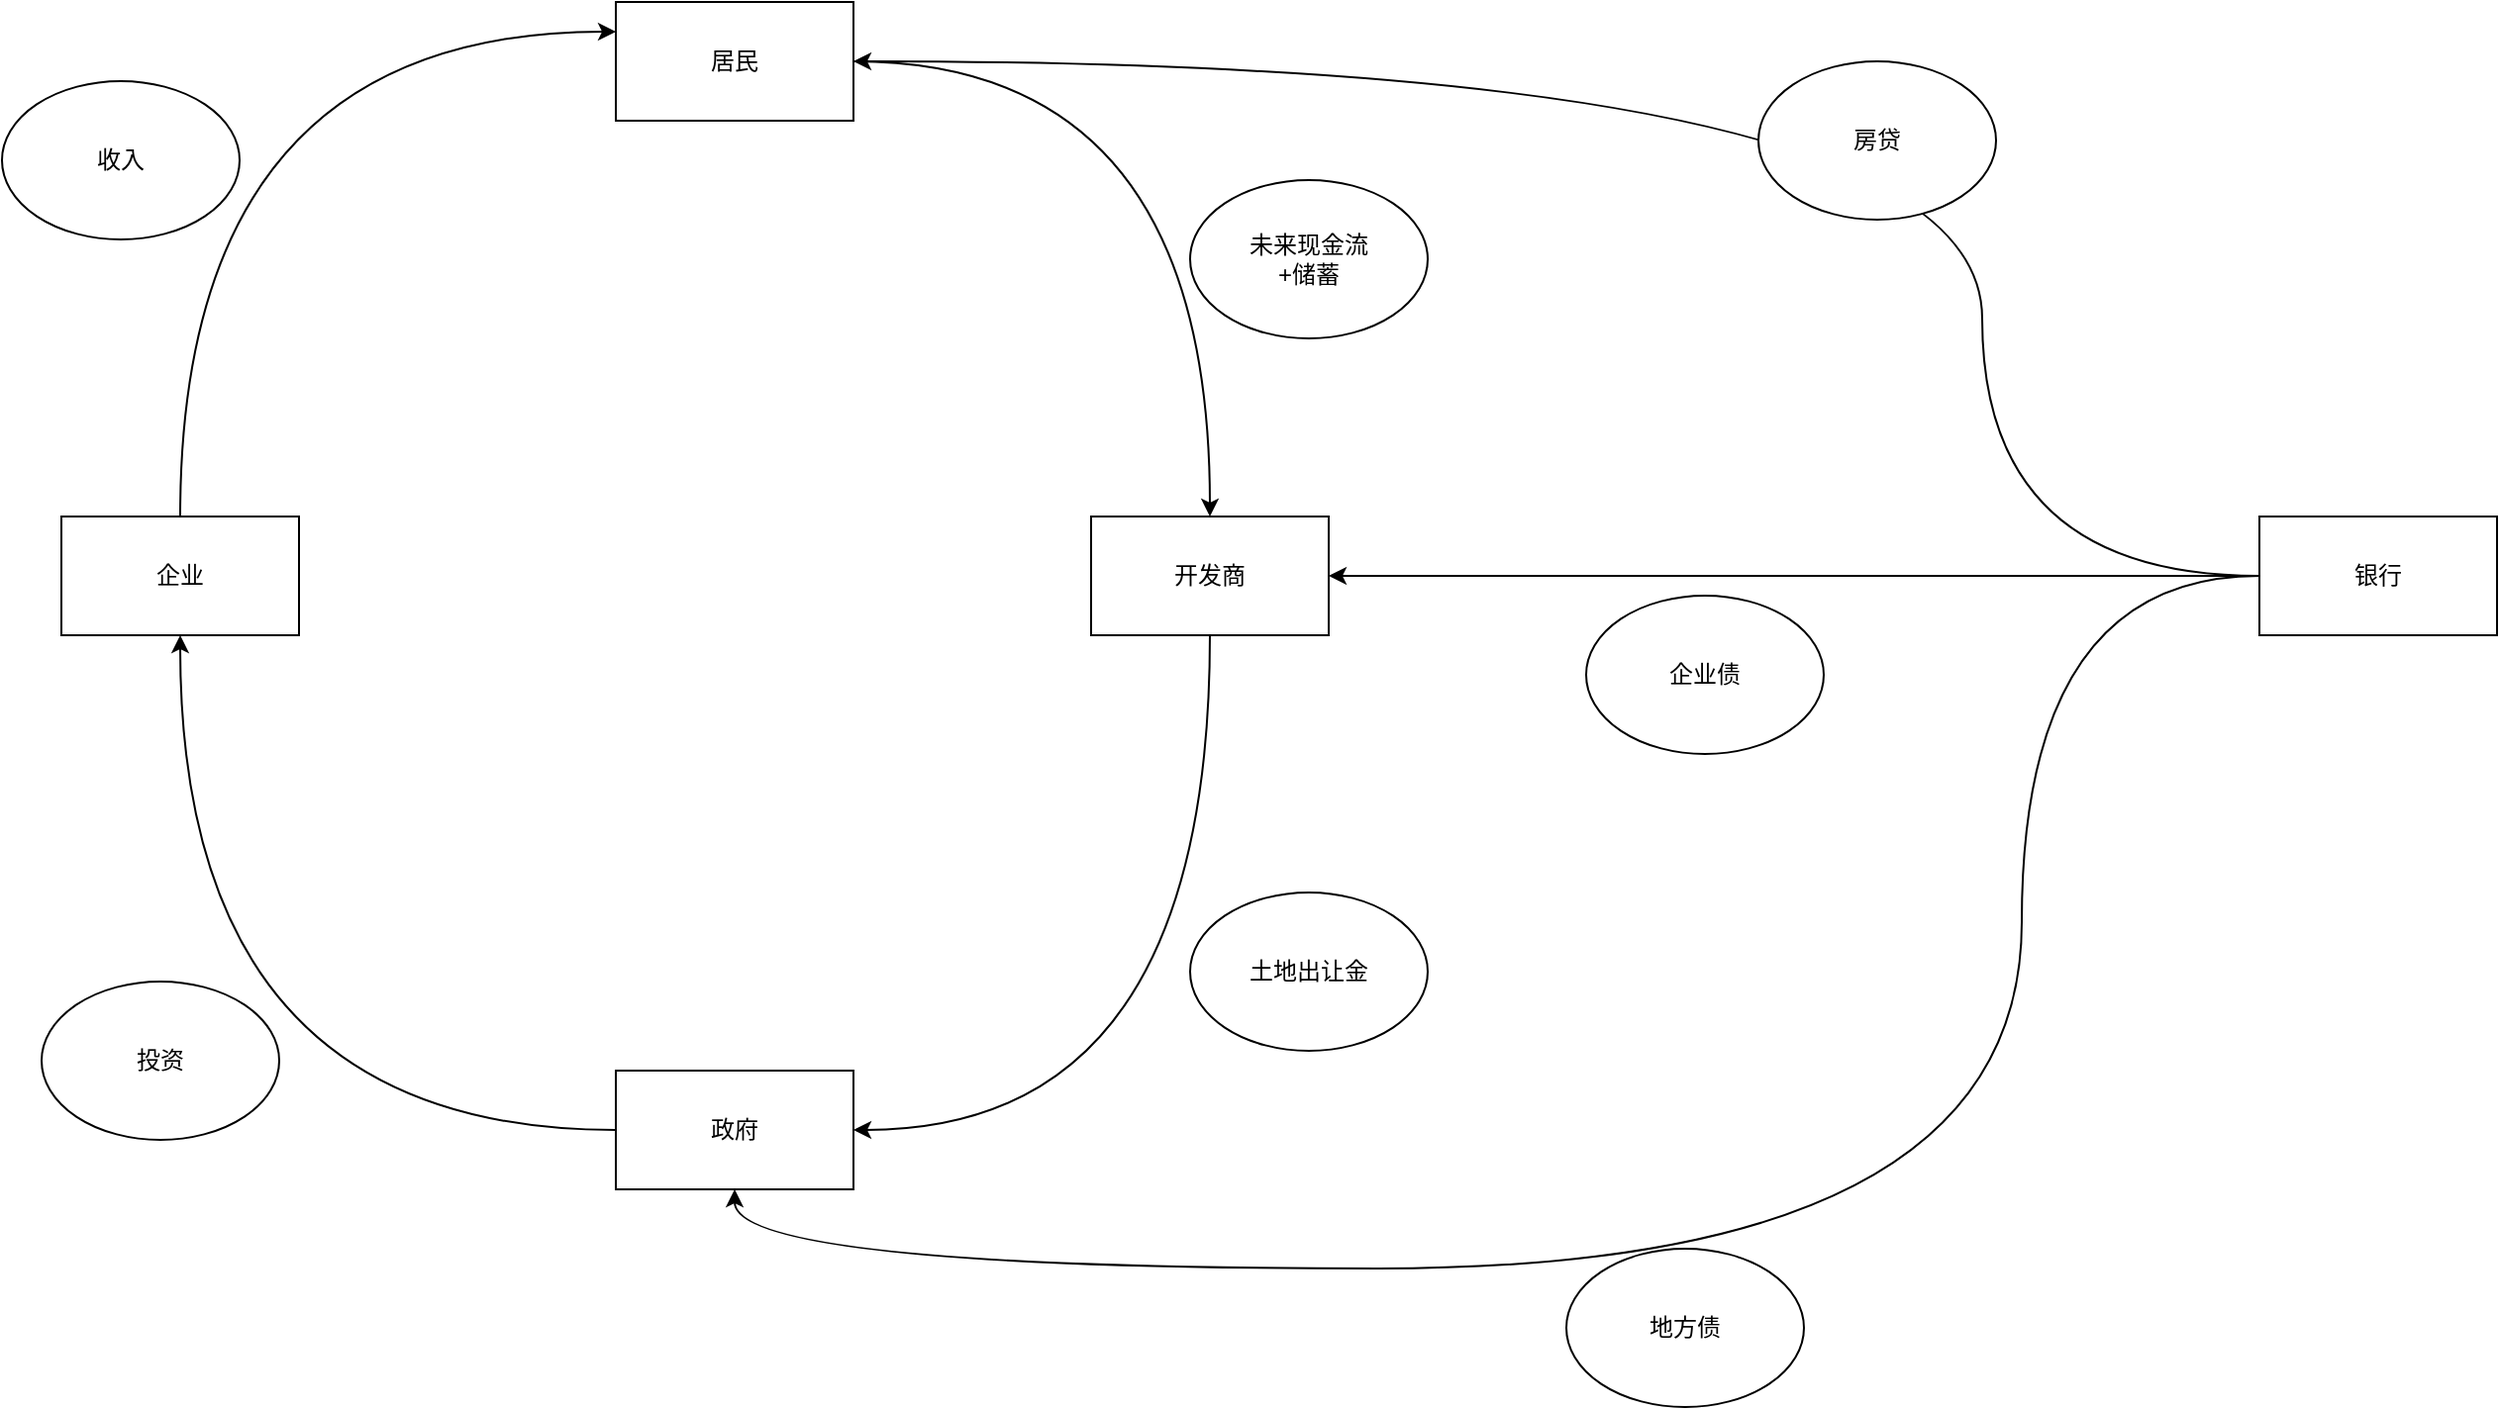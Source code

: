 <mxfile version="24.7.1" type="github">
  <diagram name="第 1 页" id="MR2AliGiekq3stM3YeuH">
    <mxGraphModel dx="2473" dy="866" grid="1" gridSize="10" guides="1" tooltips="1" connect="1" arrows="1" fold="1" page="1" pageScale="1" pageWidth="827" pageHeight="1169" math="0" shadow="0">
      <root>
        <mxCell id="0" />
        <mxCell id="1" parent="0" />
        <mxCell id="ilZDVpWOzYmGqtaYFTb0-20" style="edgeStyle=orthogonalEdgeStyle;curved=1;rounded=0;orthogonalLoop=1;jettySize=auto;html=1;entryX=1;entryY=0.5;entryDx=0;entryDy=0;" edge="1" parent="1" source="ilZDVpWOzYmGqtaYFTb0-3" target="ilZDVpWOzYmGqtaYFTb0-7">
          <mxGeometry relative="1" as="geometry">
            <Array as="points">
              <mxPoint x="550" y="660" />
            </Array>
          </mxGeometry>
        </mxCell>
        <mxCell id="ilZDVpWOzYmGqtaYFTb0-3" value="开发商" style="whiteSpace=wrap;html=1;" vertex="1" parent="1">
          <mxGeometry x="490" y="350" width="120" height="60" as="geometry" />
        </mxCell>
        <mxCell id="ilZDVpWOzYmGqtaYFTb0-9" style="edgeStyle=orthogonalEdgeStyle;curved=1;rounded=0;orthogonalLoop=1;jettySize=auto;html=1;" edge="1" parent="1" source="ilZDVpWOzYmGqtaYFTb0-5" target="ilZDVpWOzYmGqtaYFTb0-3">
          <mxGeometry relative="1" as="geometry" />
        </mxCell>
        <mxCell id="ilZDVpWOzYmGqtaYFTb0-5" value="居民" style="whiteSpace=wrap;html=1;" vertex="1" parent="1">
          <mxGeometry x="250" y="90" width="120" height="60" as="geometry" />
        </mxCell>
        <mxCell id="ilZDVpWOzYmGqtaYFTb0-16" style="edgeStyle=orthogonalEdgeStyle;curved=1;rounded=0;orthogonalLoop=1;jettySize=auto;html=1;" edge="1" parent="1" source="ilZDVpWOzYmGqtaYFTb0-7" target="ilZDVpWOzYmGqtaYFTb0-15">
          <mxGeometry relative="1" as="geometry" />
        </mxCell>
        <mxCell id="ilZDVpWOzYmGqtaYFTb0-7" value="政府" style="whiteSpace=wrap;html=1;" vertex="1" parent="1">
          <mxGeometry x="250" y="630" width="120" height="60" as="geometry" />
        </mxCell>
        <mxCell id="ilZDVpWOzYmGqtaYFTb0-12" value="未来现金流&lt;div&gt;+&lt;span style=&quot;background-color: initial;&quot;&gt;储蓄&lt;/span&gt;&lt;/div&gt;" style="ellipse;whiteSpace=wrap;html=1;" vertex="1" parent="1">
          <mxGeometry x="540" y="180" width="120" height="80" as="geometry" />
        </mxCell>
        <mxCell id="ilZDVpWOzYmGqtaYFTb0-14" value="土地出让金" style="ellipse;whiteSpace=wrap;html=1;" vertex="1" parent="1">
          <mxGeometry x="540" y="540" width="120" height="80" as="geometry" />
        </mxCell>
        <mxCell id="ilZDVpWOzYmGqtaYFTb0-17" style="edgeStyle=orthogonalEdgeStyle;curved=1;rounded=0;orthogonalLoop=1;jettySize=auto;html=1;entryX=0;entryY=0.25;entryDx=0;entryDy=0;" edge="1" parent="1" source="ilZDVpWOzYmGqtaYFTb0-15" target="ilZDVpWOzYmGqtaYFTb0-5">
          <mxGeometry relative="1" as="geometry">
            <Array as="points">
              <mxPoint x="30" y="105" />
            </Array>
          </mxGeometry>
        </mxCell>
        <mxCell id="ilZDVpWOzYmGqtaYFTb0-15" value="企业" style="whiteSpace=wrap;html=1;" vertex="1" parent="1">
          <mxGeometry x="-30" y="350" width="120" height="60" as="geometry" />
        </mxCell>
        <mxCell id="ilZDVpWOzYmGqtaYFTb0-18" value="投资" style="ellipse;whiteSpace=wrap;html=1;" vertex="1" parent="1">
          <mxGeometry x="-40" y="585" width="120" height="80" as="geometry" />
        </mxCell>
        <mxCell id="ilZDVpWOzYmGqtaYFTb0-19" value="收入" style="ellipse;whiteSpace=wrap;html=1;" vertex="1" parent="1">
          <mxGeometry x="-60" y="130" width="120" height="80" as="geometry" />
        </mxCell>
        <mxCell id="ilZDVpWOzYmGqtaYFTb0-22" style="edgeStyle=orthogonalEdgeStyle;curved=1;rounded=0;orthogonalLoop=1;jettySize=auto;html=1;entryX=1;entryY=0.5;entryDx=0;entryDy=0;" edge="1" parent="1" source="ilZDVpWOzYmGqtaYFTb0-21" target="ilZDVpWOzYmGqtaYFTb0-5">
          <mxGeometry relative="1" as="geometry">
            <Array as="points">
              <mxPoint x="940" y="120" />
            </Array>
          </mxGeometry>
        </mxCell>
        <mxCell id="ilZDVpWOzYmGqtaYFTb0-24" style="edgeStyle=orthogonalEdgeStyle;curved=1;rounded=0;orthogonalLoop=1;jettySize=auto;html=1;entryX=0.5;entryY=1;entryDx=0;entryDy=0;" edge="1" parent="1" source="ilZDVpWOzYmGqtaYFTb0-21" target="ilZDVpWOzYmGqtaYFTb0-7">
          <mxGeometry relative="1" as="geometry">
            <Array as="points">
              <mxPoint x="960" y="730" />
              <mxPoint x="310" y="730" />
            </Array>
          </mxGeometry>
        </mxCell>
        <mxCell id="ilZDVpWOzYmGqtaYFTb0-26" style="edgeStyle=orthogonalEdgeStyle;curved=1;rounded=0;orthogonalLoop=1;jettySize=auto;html=1;entryX=1;entryY=0.5;entryDx=0;entryDy=0;" edge="1" parent="1" source="ilZDVpWOzYmGqtaYFTb0-21" target="ilZDVpWOzYmGqtaYFTb0-3">
          <mxGeometry relative="1" as="geometry" />
        </mxCell>
        <mxCell id="ilZDVpWOzYmGqtaYFTb0-21" value="银行" style="whiteSpace=wrap;html=1;" vertex="1" parent="1">
          <mxGeometry x="1080" y="350" width="120" height="60" as="geometry" />
        </mxCell>
        <mxCell id="ilZDVpWOzYmGqtaYFTb0-23" value="房贷" style="ellipse;whiteSpace=wrap;html=1;" vertex="1" parent="1">
          <mxGeometry x="827" y="120" width="120" height="80" as="geometry" />
        </mxCell>
        <mxCell id="ilZDVpWOzYmGqtaYFTb0-25" value="地方债" style="ellipse;whiteSpace=wrap;html=1;" vertex="1" parent="1">
          <mxGeometry x="730" y="720" width="120" height="80" as="geometry" />
        </mxCell>
        <mxCell id="ilZDVpWOzYmGqtaYFTb0-28" value="企业债" style="ellipse;whiteSpace=wrap;html=1;" vertex="1" parent="1">
          <mxGeometry x="740" y="390" width="120" height="80" as="geometry" />
        </mxCell>
      </root>
    </mxGraphModel>
  </diagram>
</mxfile>
